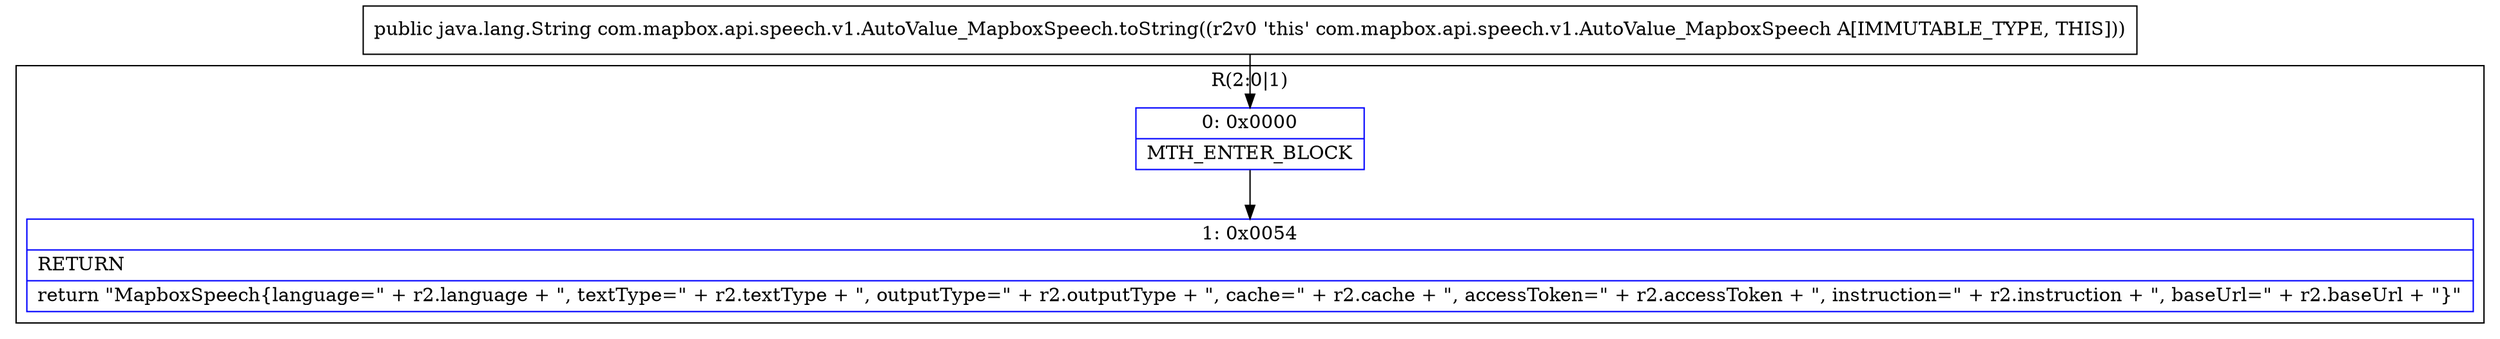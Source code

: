 digraph "CFG forcom.mapbox.api.speech.v1.AutoValue_MapboxSpeech.toString()Ljava\/lang\/String;" {
subgraph cluster_Region_471610783 {
label = "R(2:0|1)";
node [shape=record,color=blue];
Node_0 [shape=record,label="{0\:\ 0x0000|MTH_ENTER_BLOCK\l}"];
Node_1 [shape=record,label="{1\:\ 0x0054|RETURN\l|return \"MapboxSpeech\{language=\" + r2.language + \", textType=\" + r2.textType + \", outputType=\" + r2.outputType + \", cache=\" + r2.cache + \", accessToken=\" + r2.accessToken + \", instruction=\" + r2.instruction + \", baseUrl=\" + r2.baseUrl + \"\}\"\l}"];
}
MethodNode[shape=record,label="{public java.lang.String com.mapbox.api.speech.v1.AutoValue_MapboxSpeech.toString((r2v0 'this' com.mapbox.api.speech.v1.AutoValue_MapboxSpeech A[IMMUTABLE_TYPE, THIS])) }"];
MethodNode -> Node_0;
Node_0 -> Node_1;
}

